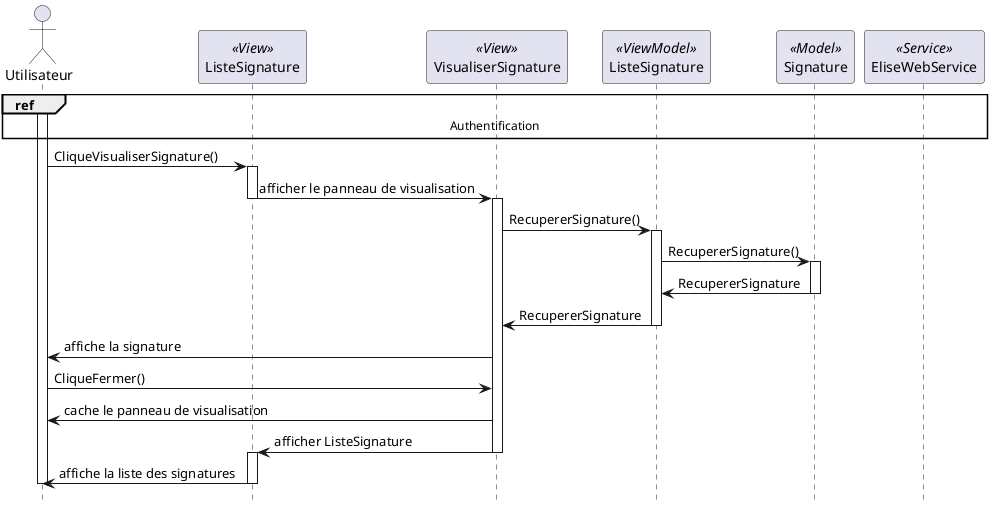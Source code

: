 @startuml sequence_view_signature

hide footbox


actor "Utilisateur" as user
participant "ListeSignature" as liste << View >>
participant "VisualiserSignature" as view << View >>
participant "ListeSignature" as vm << ViewModel >>
participant "Signature" as model << Model >>
participant "EliseWebService" as ws << Service >>


ref over user,liste,view,vm,model,ws : Authentification
activate user
user -> liste : CliqueVisualiserSignature()
activate liste
liste -> view : afficher le panneau de visualisation
deactivate liste
activate view
view -> vm : RecupererSignature()
activate vm
vm -> model : RecupererSignature()
activate model
model -> vm : RecupererSignature
deactivate model
vm -> view : RecupererSignature
deactivate vm
view -> user : affiche la signature
user -> view : CliqueFermer()
view -> user : cache le panneau de visualisation
view -> liste : afficher ListeSignature
deactivate view
activate liste
liste -> user : affiche la liste des signatures
deactivate liste
deactivate user